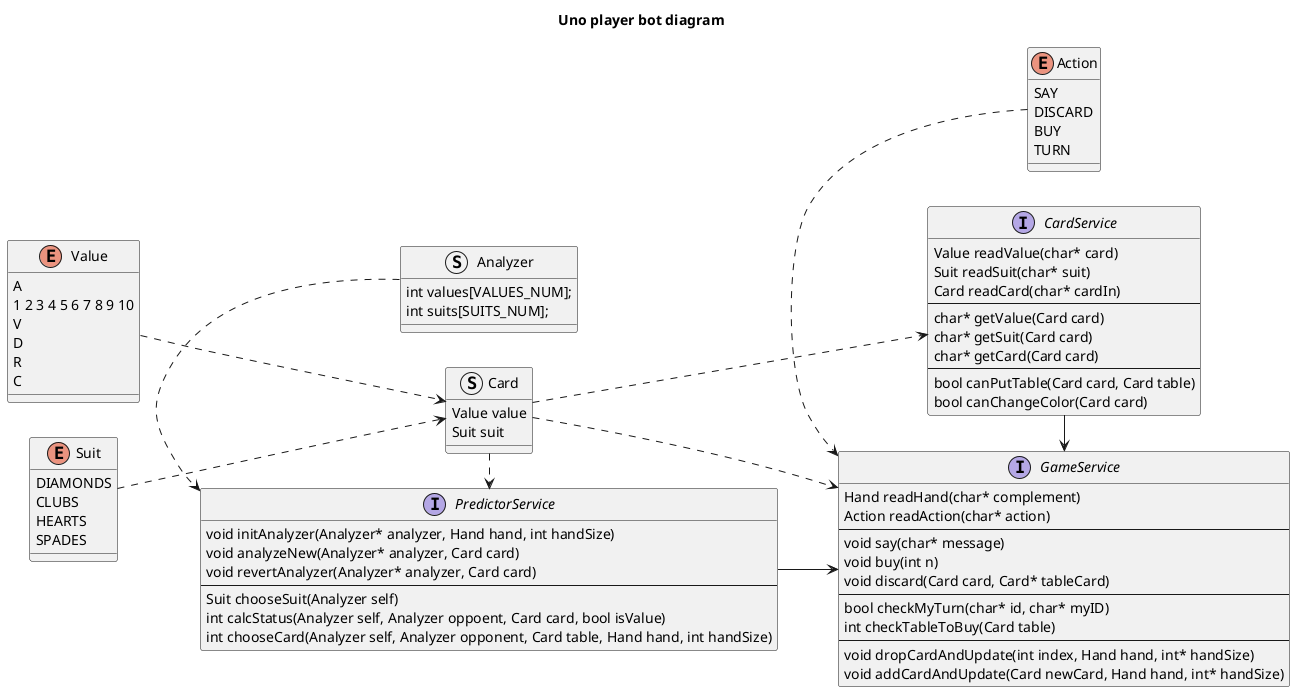 @startuml structure
title Uno player bot diagram
left to right direction

enum Value {
    A
    1 2 3 4 5 6 7 8 9 10
    V
    D
    R
    C
}

enum Suit {
    DIAMONDS
    CLUBS
    HEARTS
    SPADES
}

struct Card {
    Value value
    Suit suit
}

enum Action {
    SAY
    DISCARD
    BUY
    TURN
}

interface CardService {
    Value readValue(char* card)
    Suit readSuit(char* suit)
    Card readCard(char* cardIn)
    --
    char* getValue(Card card)
    char* getSuit(Card card)
    char* getCard(Card card)
    --
    bool canPutTable(Card card, Card table)
    bool canChangeColor(Card card)
}

interface GameService {
    Hand readHand(char* complement)
    Action readAction(char* action)
    --
    void say(char* message)
    void buy(int n)
    void discard(Card card, Card* tableCard)
    --
    bool checkMyTurn(char* id, char* myID)
    int checkTableToBuy(Card table)
    --
    void dropCardAndUpdate(int index, Hand hand, int* handSize)
    void addCardAndUpdate(Card newCard, Hand hand, int* handSize)
}

struct Analyzer {
    int values[VALUES_NUM];
    int suits[SUITS_NUM];
}

interface PredictorService {
    void initAnalyzer(Analyzer* analyzer, Hand hand, int handSize)
    void analyzeNew(Analyzer* analyzer, Card card)
    void revertAnalyzer(Analyzer* analyzer, Card card)
    --
    Suit chooseSuit(Analyzer self)
    int calcStatus(Analyzer self, Analyzer oppoent, Card card, bool isValue)
    int chooseCard(Analyzer self, Analyzer opponent, Card table, Hand hand, int handSize)
}

Value ..> Card
Suit ..> Card

Card .> CardService

Card .> GameService
CardService -> GameService
Action .> GameService

Analyzer .> PredictorService
Card .> PredictorService

PredictorService --> GameService

@enduml